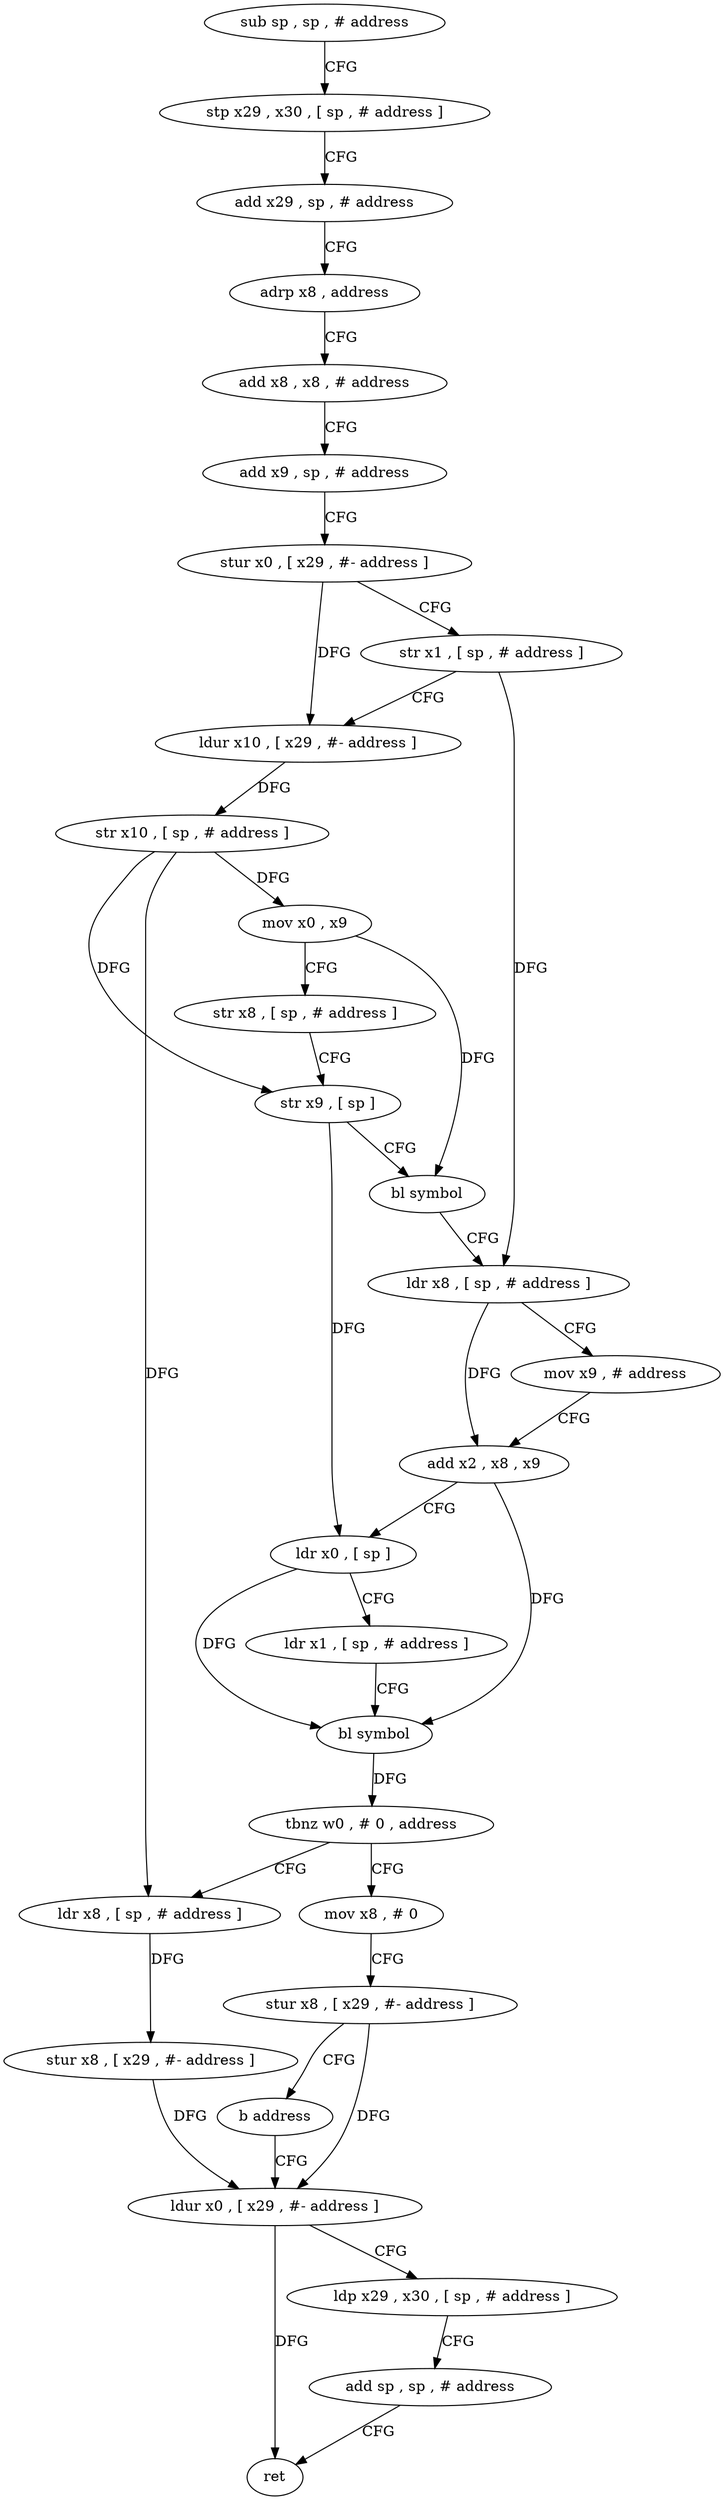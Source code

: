 digraph "func" {
"173924" [label = "sub sp , sp , # address" ]
"173928" [label = "stp x29 , x30 , [ sp , # address ]" ]
"173932" [label = "add x29 , sp , # address" ]
"173936" [label = "adrp x8 , address" ]
"173940" [label = "add x8 , x8 , # address" ]
"173944" [label = "add x9 , sp , # address" ]
"173948" [label = "stur x0 , [ x29 , #- address ]" ]
"173952" [label = "str x1 , [ sp , # address ]" ]
"173956" [label = "ldur x10 , [ x29 , #- address ]" ]
"173960" [label = "str x10 , [ sp , # address ]" ]
"173964" [label = "mov x0 , x9" ]
"173968" [label = "str x8 , [ sp , # address ]" ]
"173972" [label = "str x9 , [ sp ]" ]
"173976" [label = "bl symbol" ]
"173980" [label = "ldr x8 , [ sp , # address ]" ]
"173984" [label = "mov x9 , # address" ]
"173988" [label = "add x2 , x8 , x9" ]
"173992" [label = "ldr x0 , [ sp ]" ]
"173996" [label = "ldr x1 , [ sp , # address ]" ]
"174000" [label = "bl symbol" ]
"174004" [label = "tbnz w0 , # 0 , address" ]
"174020" [label = "ldr x8 , [ sp , # address ]" ]
"174008" [label = "mov x8 , # 0" ]
"174024" [label = "stur x8 , [ x29 , #- address ]" ]
"174028" [label = "ldur x0 , [ x29 , #- address ]" ]
"174012" [label = "stur x8 , [ x29 , #- address ]" ]
"174016" [label = "b address" ]
"174032" [label = "ldp x29 , x30 , [ sp , # address ]" ]
"174036" [label = "add sp , sp , # address" ]
"174040" [label = "ret" ]
"173924" -> "173928" [ label = "CFG" ]
"173928" -> "173932" [ label = "CFG" ]
"173932" -> "173936" [ label = "CFG" ]
"173936" -> "173940" [ label = "CFG" ]
"173940" -> "173944" [ label = "CFG" ]
"173944" -> "173948" [ label = "CFG" ]
"173948" -> "173952" [ label = "CFG" ]
"173948" -> "173956" [ label = "DFG" ]
"173952" -> "173956" [ label = "CFG" ]
"173952" -> "173980" [ label = "DFG" ]
"173956" -> "173960" [ label = "DFG" ]
"173960" -> "173964" [ label = "DFG" ]
"173960" -> "174020" [ label = "DFG" ]
"173960" -> "173972" [ label = "DFG" ]
"173964" -> "173968" [ label = "CFG" ]
"173964" -> "173976" [ label = "DFG" ]
"173968" -> "173972" [ label = "CFG" ]
"173972" -> "173976" [ label = "CFG" ]
"173972" -> "173992" [ label = "DFG" ]
"173976" -> "173980" [ label = "CFG" ]
"173980" -> "173984" [ label = "CFG" ]
"173980" -> "173988" [ label = "DFG" ]
"173984" -> "173988" [ label = "CFG" ]
"173988" -> "173992" [ label = "CFG" ]
"173988" -> "174000" [ label = "DFG" ]
"173992" -> "173996" [ label = "CFG" ]
"173992" -> "174000" [ label = "DFG" ]
"173996" -> "174000" [ label = "CFG" ]
"174000" -> "174004" [ label = "DFG" ]
"174004" -> "174020" [ label = "CFG" ]
"174004" -> "174008" [ label = "CFG" ]
"174020" -> "174024" [ label = "DFG" ]
"174008" -> "174012" [ label = "CFG" ]
"174024" -> "174028" [ label = "DFG" ]
"174028" -> "174032" [ label = "CFG" ]
"174028" -> "174040" [ label = "DFG" ]
"174012" -> "174016" [ label = "CFG" ]
"174012" -> "174028" [ label = "DFG" ]
"174016" -> "174028" [ label = "CFG" ]
"174032" -> "174036" [ label = "CFG" ]
"174036" -> "174040" [ label = "CFG" ]
}
